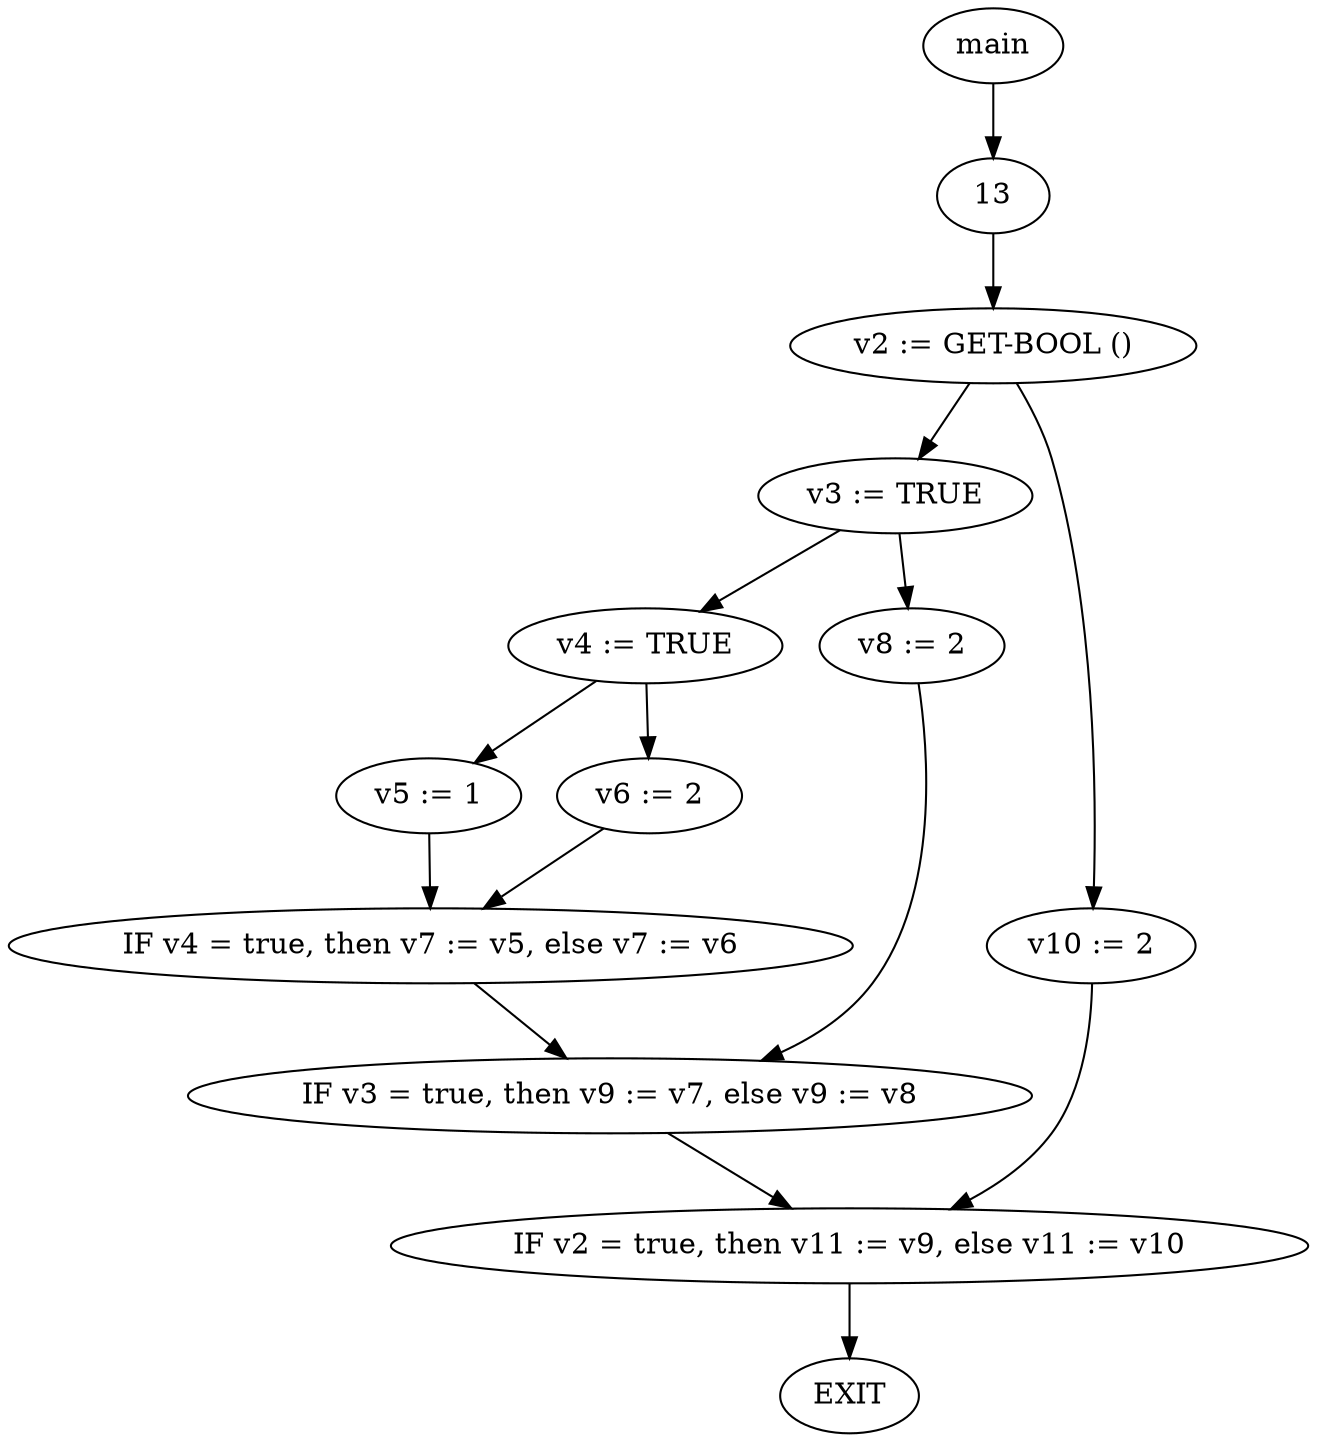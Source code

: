 digraph print {
1 [label="main"];
2 [label="v2 := GET-BOOL ()"];
3 [label="v3 := TRUE"];
4 [label="v4 := TRUE"];
5 [label="v5 := 1"];
6 [label="v6 := 2"];
7 [label="IF v4 = true, then v7 := v5, else v7 := v6"];
8 [label="v8 := 2"];
9 [label="IF v3 = true, then v9 := v7, else v9 := v8"];
10 [label="v10 := 2"];
11 [label="IF v2 = true, then v11 := v9, else v11 := v10"];
12 [label="EXIT"];
11->12
1->13
2->10
9->11
10->11
13->2
2->3
3->8
7->9
8->9
3->4
4->5
4->6
5->7
6->7
}
